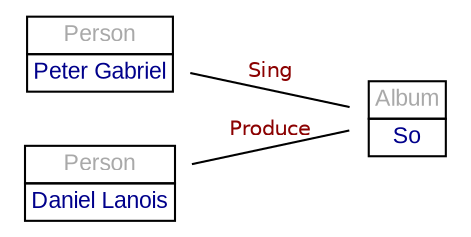 graph {
        rankdir = LR;
        graph [fontname=Arial, fontcolor=darkblue, fontsize=12 ];
        node [ fontname=Arial, fontcolor=darkblue, fontsize=11];
        edge [ fontname=Helvetica, fontcolor=darkred, fontsize=10 ];

        "Peter Gabriel" [
        shape = none
        label = <<table border="0" cellspacing="0">
                    <tr><td port="port1" border="1"><font color="darkgrey">Person</font></td></tr>
                    <tr><td port="port2" border="1">Peter Gabriel</td></tr>
                </table>>
    ]
        "Daniel Lanois" [
        shape = none
        label = <<table border="0" cellspacing="0">
                    <tr><td port="port1" border="1"><font color="darkgrey">Person</font></td></tr>
                    <tr><td port="port2" border="1">Daniel Lanois</td></tr>
                </table>>
    ]
        "So" [
        shape = none
        label = <<table border="0" cellspacing="0">
                    <tr><td port="port1" border="1"><font color="darkgrey">Album</font></td></tr>
                    <tr><td port="port2" border="1">So</td></tr>
                </table>>
    ]
        "Daniel Lanois" -- "So"  [label="Produce"]
        "Peter Gabriel" -- "So"  [label="Sing"]

}

